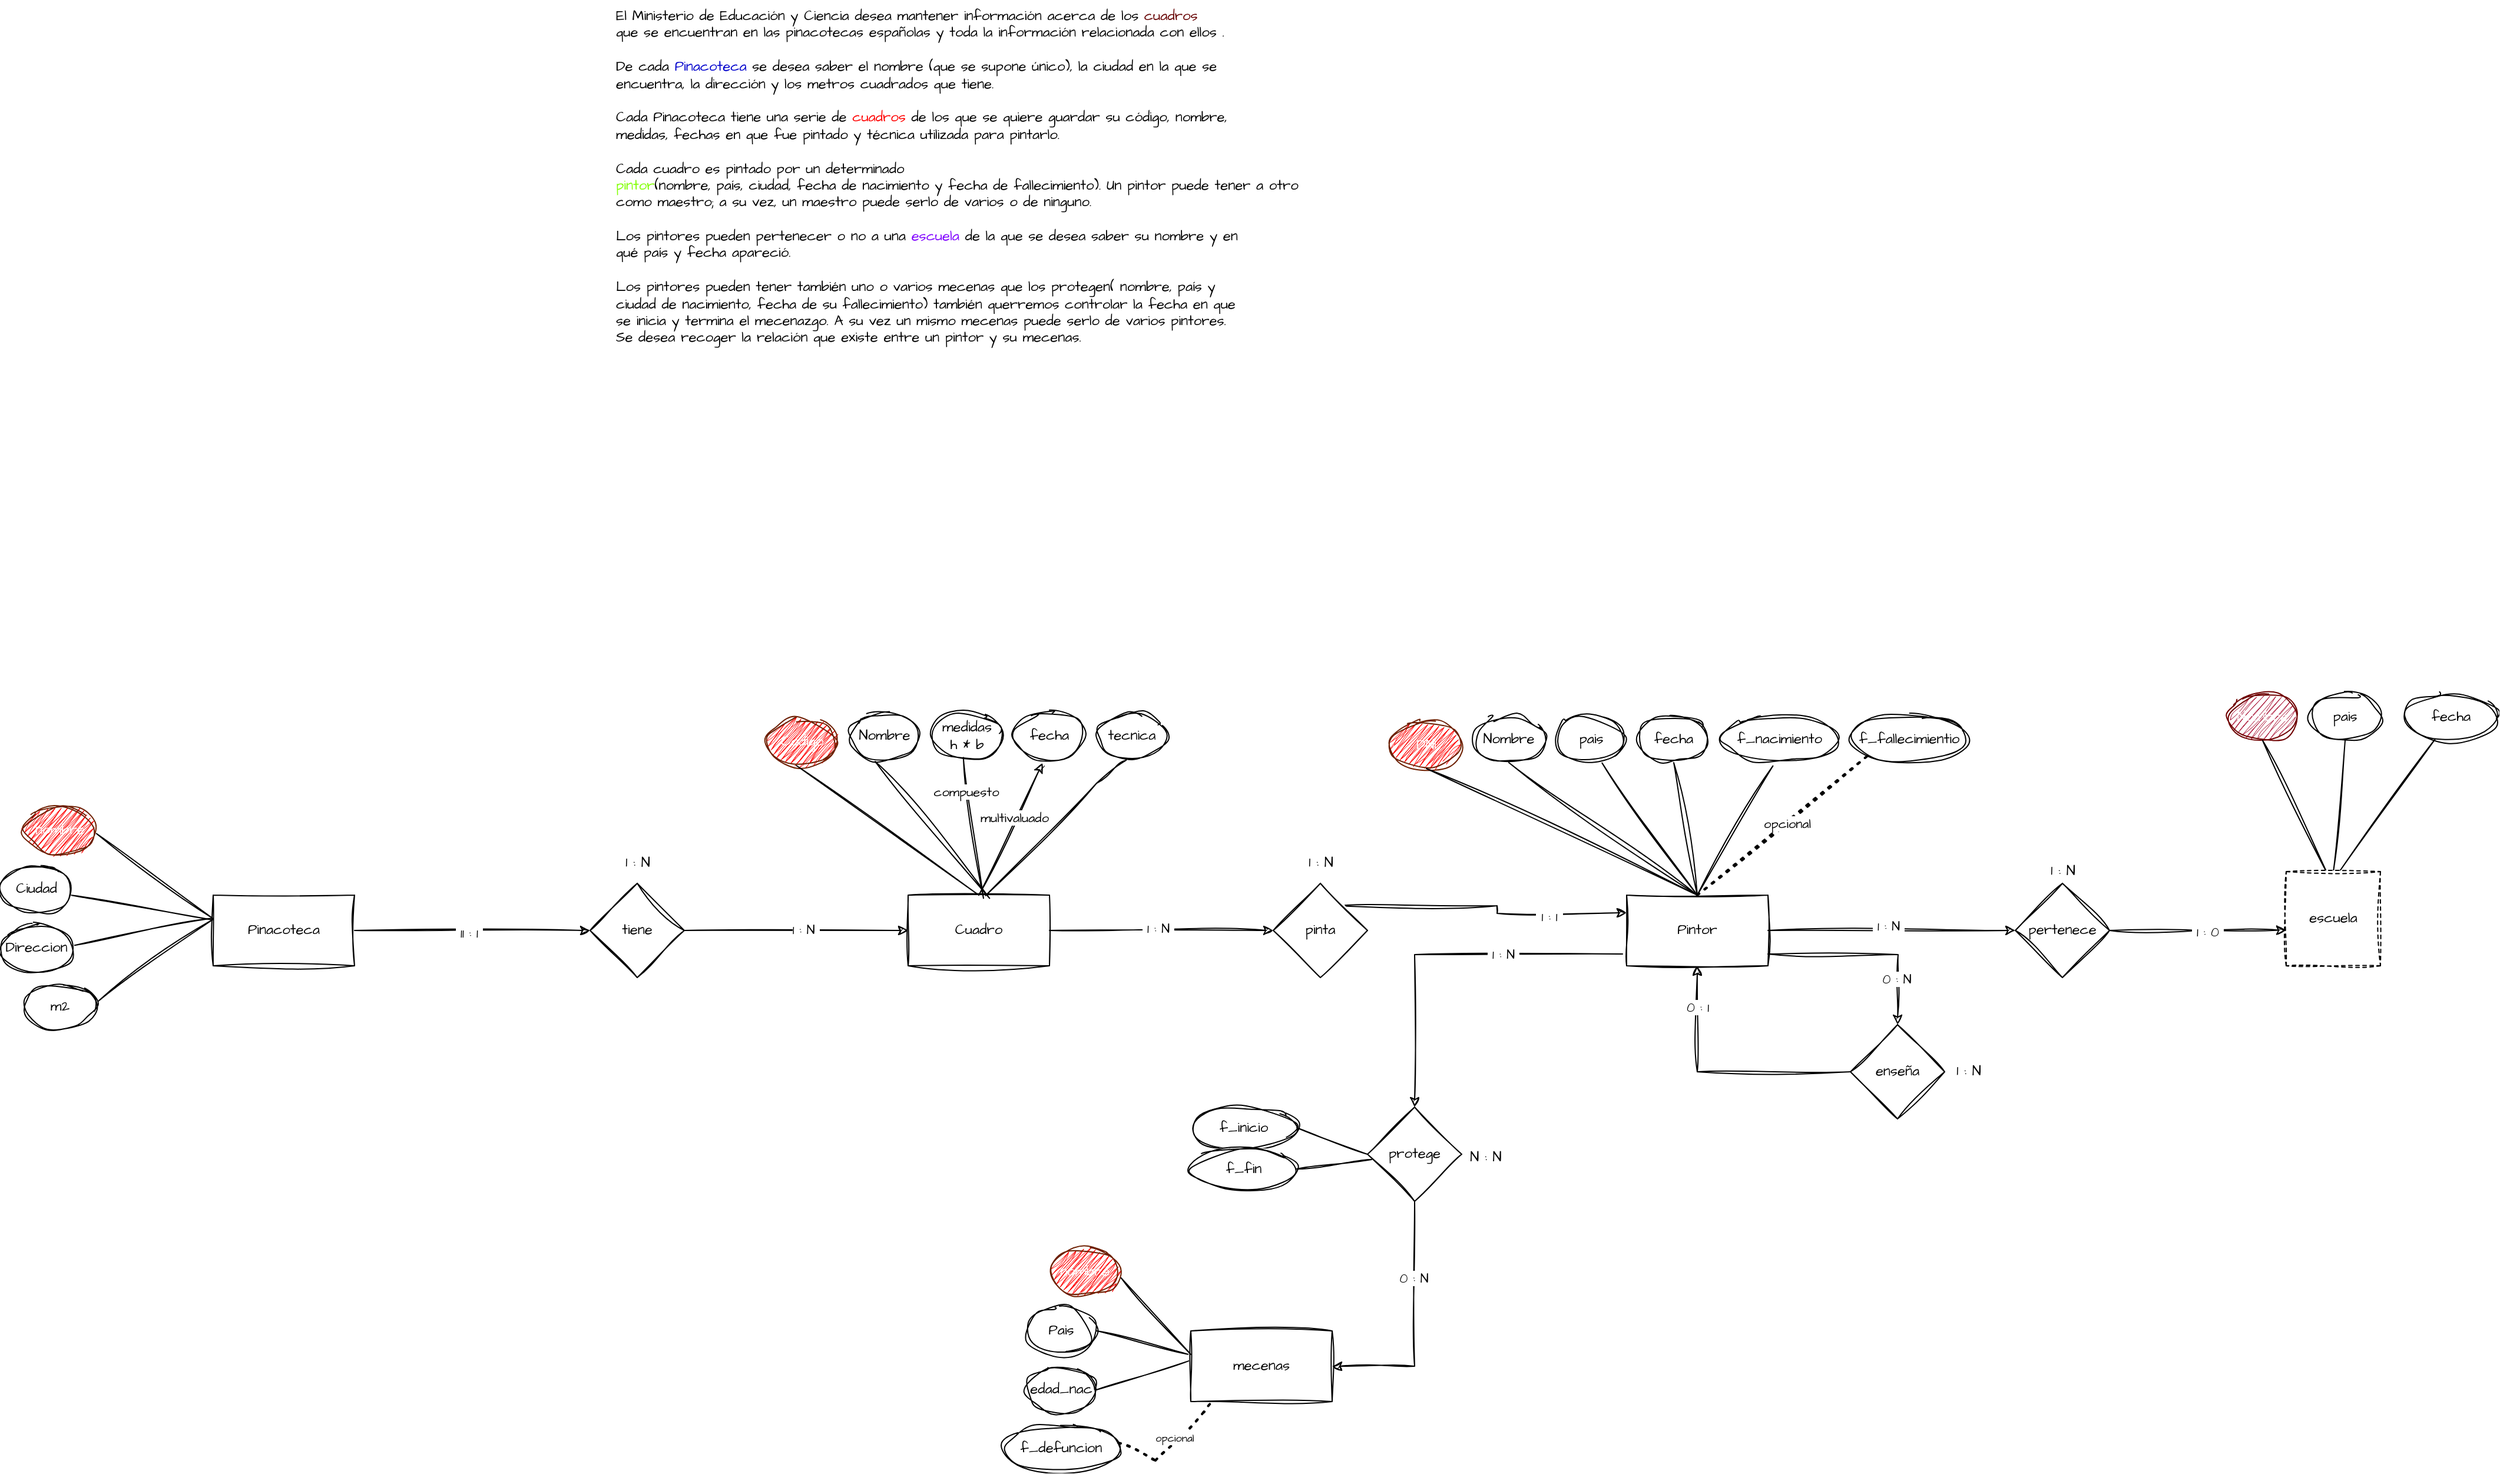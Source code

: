 <mxfile version="28.1.2">
  <diagram name="Página-1" id="x1Cqhqtca8mA-7-1qcMO">
    <mxGraphModel dx="2301" dy="1521" grid="1" gridSize="10" guides="1" tooltips="1" connect="1" arrows="1" fold="1" page="0" pageScale="1" pageWidth="827" pageHeight="1169" math="0" shadow="0">
      <root>
        <mxCell id="0" />
        <mxCell id="1" parent="0" />
        <mxCell id="S4E9Fpp4D-xkpYuxk1sN-21" value="" style="edgeStyle=orthogonalEdgeStyle;rounded=0;sketch=1;hachureGap=4;jiggle=2;curveFitting=1;orthogonalLoop=1;jettySize=auto;html=1;fontFamily=Architects Daughter;fontSource=https%3A%2F%2Ffonts.googleapis.com%2Fcss%3Ffamily%3DArchitects%2BDaughter;" parent="1" source="wq0pJxAJRS6-PqvAkX3g-1" target="S4E9Fpp4D-xkpYuxk1sN-20" edge="1">
          <mxGeometry relative="1" as="geometry" />
        </mxCell>
        <mxCell id="S4E9Fpp4D-xkpYuxk1sN-42" value="&amp;nbsp;11 : 1&amp;nbsp;" style="edgeLabel;html=1;align=center;verticalAlign=middle;resizable=0;points=[];sketch=1;hachureGap=4;jiggle=2;curveFitting=1;fontFamily=Architects Daughter;fontSource=https%3A%2F%2Ffonts.googleapis.com%2Fcss%3Ffamily%3DArchitects%2BDaughter;" parent="S4E9Fpp4D-xkpYuxk1sN-21" vertex="1" connectable="0">
          <mxGeometry x="-0.035" y="-2" relative="1" as="geometry">
            <mxPoint as="offset" />
          </mxGeometry>
        </mxCell>
        <mxCell id="wq0pJxAJRS6-PqvAkX3g-1" value="Pinacoteca" style="rounded=0;whiteSpace=wrap;html=1;sketch=1;hachureGap=4;jiggle=2;curveFitting=1;fontFamily=Architects Daughter;fontSource=https%3A%2F%2Ffonts.googleapis.com%2Fcss%3Ffamily%3DArchitects%2BDaughter;" parent="1" vertex="1">
          <mxGeometry y="400" width="120" height="60" as="geometry" />
        </mxCell>
        <mxCell id="wq0pJxAJRS6-PqvAkX3g-2" value="El Ministerio de Educación y Ciencia desea mantener información acerca de los &lt;font style=&quot;color: rgb(102, 0, 0);&quot;&gt;cuadros&lt;/font&gt;&lt;div&gt;&lt;font style=&quot;color: rgb(102, 0, 0);&quot;&gt;&lt;/font&gt;que se encuentran en las pinacotecas españolas y toda la información relacionada con ellos .&lt;/div&gt;&lt;div&gt;&lt;br&gt;De cada &lt;font style=&quot;color: rgb(0, 0, 204);&quot;&gt;Pinacoteca &lt;/font&gt;se desea saber el nombre (que se supone único), la ciudad en la que se&lt;br&gt;encuentra, la dirección y los metros cuadrados que tiene.&lt;br&gt;&lt;br&gt;&lt;/div&gt;&lt;div&gt;Cada Pinacoteca tiene una serie de &lt;font style=&quot;color: rgb(255, 0, 0);&quot;&gt;cuadros &lt;/font&gt;de los que se quiere guardar su código, nombre,&lt;br&gt;medidas, fechas en que fue pintado y técnica utilizada para pintarlo.&lt;/div&gt;&lt;div&gt;&lt;br&gt;Cada cuadro es pintado por un determinado&amp;nbsp;&lt;/div&gt;&lt;div&gt;&lt;font style=&quot;color: rgb(128, 255, 0);&quot;&gt;pintor&lt;/font&gt;(nombre, país, ciudad, fecha de nacimiento y fecha de fallecimiento). Un pintor puede tener a otro&amp;nbsp;&lt;/div&gt;&lt;div&gt;como maestro; a su vez, un maestro puede serlo de varios o de ninguno.&lt;/div&gt;&lt;div&gt;&lt;br&gt;Los pintores pueden pertenecer o no a una &lt;font style=&quot;color: rgb(127, 0, 255);&quot;&gt;escuela &lt;/font&gt;de la que se desea saber su nombre y en&lt;br&gt;qué país y fecha apareció.&lt;/div&gt;&lt;div&gt;&lt;br&gt;Los pintores pueden tener también uno o varios mecenas que los protegen( nombre, país y&lt;br&gt;ciudad de nacimiento, fecha de su fallecimiento) también querremos controlar la fecha en que&lt;br&gt;se inicia y termina el mecenazgo. A su vez un mismo mecenas puede serlo de varios pintores.&lt;br&gt;Se desea recoger la relación que existe entre un pintor y su mecenas.&lt;/div&gt;" style="text;whiteSpace=wrap;html=1;fontFamily=Architects Daughter;fontSource=https%3A%2F%2Ffonts.googleapis.com%2Fcss%3Ffamily%3DArchitects%2BDaughter;" parent="1" vertex="1">
          <mxGeometry x="340" y="-360" width="600" height="250" as="geometry" />
        </mxCell>
        <mxCell id="wq0pJxAJRS6-PqvAkX3g-4" value="nombre" style="ellipse;whiteSpace=wrap;html=1;sketch=1;hachureGap=4;jiggle=2;curveFitting=1;fontFamily=Architects Daughter;fontSource=https%3A%2F%2Ffonts.googleapis.com%2Fcss%3Ffamily%3DArchitects%2BDaughter;fillColor=#FF0000;fontColor=#ffffff;strokeColor=#6D1F00;fillStyle=zigzag;" parent="1" vertex="1">
          <mxGeometry x="-160" y="325" width="60" height="40" as="geometry" />
        </mxCell>
        <mxCell id="wq0pJxAJRS6-PqvAkX3g-5" value="" style="endArrow=none;html=1;rounded=0;sketch=1;hachureGap=4;jiggle=2;curveFitting=1;fontFamily=Architects Daughter;fontSource=https%3A%2F%2Ffonts.googleapis.com%2Fcss%3Ffamily%3DArchitects%2BDaughter;exitX=1.015;exitY=0.569;exitDx=0;exitDy=0;exitPerimeter=0;entryX=0;entryY=0.333;entryDx=0;entryDy=0;entryPerimeter=0;" parent="1" source="wq0pJxAJRS6-PqvAkX3g-4" target="wq0pJxAJRS6-PqvAkX3g-1" edge="1">
          <mxGeometry width="50" height="50" relative="1" as="geometry">
            <mxPoint x="-40" y="380" as="sourcePoint" />
            <mxPoint x="10" y="330" as="targetPoint" />
          </mxGeometry>
        </mxCell>
        <mxCell id="wq0pJxAJRS6-PqvAkX3g-6" value="Ciudad" style="ellipse;whiteSpace=wrap;html=1;sketch=1;hachureGap=4;jiggle=2;curveFitting=1;fontFamily=Architects Daughter;fontSource=https%3A%2F%2Ffonts.googleapis.com%2Fcss%3Ffamily%3DArchitects%2BDaughter;" parent="1" vertex="1">
          <mxGeometry x="-180" y="375" width="60" height="40" as="geometry" />
        </mxCell>
        <mxCell id="wq0pJxAJRS6-PqvAkX3g-7" value="" style="endArrow=none;html=1;rounded=0;sketch=1;hachureGap=4;jiggle=2;curveFitting=1;fontFamily=Architects Daughter;fontSource=https%3A%2F%2Ffonts.googleapis.com%2Fcss%3Ffamily%3DArchitects%2BDaughter;exitX=0.995;exitY=0.628;exitDx=0;exitDy=0;exitPerimeter=0;entryX=-0.005;entryY=0.35;entryDx=0;entryDy=0;entryPerimeter=0;" parent="1" source="wq0pJxAJRS6-PqvAkX3g-6" target="wq0pJxAJRS6-PqvAkX3g-1" edge="1">
          <mxGeometry width="50" height="50" relative="1" as="geometry">
            <mxPoint x="-50" y="410" as="sourcePoint" />
            <mxPoint x="10" y="390" as="targetPoint" />
          </mxGeometry>
        </mxCell>
        <mxCell id="wq0pJxAJRS6-PqvAkX3g-8" value="Direccion" style="ellipse;whiteSpace=wrap;html=1;sketch=1;hachureGap=4;jiggle=2;curveFitting=1;fontFamily=Architects Daughter;fontSource=https%3A%2F%2Ffonts.googleapis.com%2Fcss%3Ffamily%3DArchitects%2BDaughter;" parent="1" vertex="1">
          <mxGeometry x="-180" y="425" width="60" height="40" as="geometry" />
        </mxCell>
        <mxCell id="wq0pJxAJRS6-PqvAkX3g-9" value="" style="endArrow=none;html=1;rounded=0;sketch=1;hachureGap=4;jiggle=2;curveFitting=1;fontFamily=Architects Daughter;fontSource=https%3A%2F%2Ffonts.googleapis.com%2Fcss%3Ffamily%3DArchitects%2BDaughter;exitX=1.04;exitY=0.44;exitDx=0;exitDy=0;exitPerimeter=0;entryX=-0.007;entryY=0.327;entryDx=0;entryDy=0;entryPerimeter=0;" parent="1" source="wq0pJxAJRS6-PqvAkX3g-8" target="wq0pJxAJRS6-PqvAkX3g-1" edge="1">
          <mxGeometry width="50" height="50" relative="1" as="geometry">
            <mxPoint x="-60" y="454" as="sourcePoint" />
            <mxPoint x="29" y="430" as="targetPoint" />
          </mxGeometry>
        </mxCell>
        <mxCell id="wq0pJxAJRS6-PqvAkX3g-10" value="m2" style="ellipse;whiteSpace=wrap;html=1;sketch=1;hachureGap=4;jiggle=2;curveFitting=1;fontFamily=Architects Daughter;fontSource=https%3A%2F%2Ffonts.googleapis.com%2Fcss%3Ffamily%3DArchitects%2BDaughter;" parent="1" vertex="1">
          <mxGeometry x="-160" y="475" width="60" height="40" as="geometry" />
        </mxCell>
        <mxCell id="wq0pJxAJRS6-PqvAkX3g-11" value="" style="endArrow=none;html=1;rounded=0;sketch=1;hachureGap=4;jiggle=2;curveFitting=1;fontFamily=Architects Daughter;fontSource=https%3A%2F%2Ffonts.googleapis.com%2Fcss%3Ffamily%3DArchitects%2BDaughter;exitX=1.039;exitY=0.377;exitDx=0;exitDy=0;exitPerimeter=0;entryX=-0.004;entryY=0.347;entryDx=0;entryDy=0;entryPerimeter=0;" parent="1" source="wq0pJxAJRS6-PqvAkX3g-10" target="wq0pJxAJRS6-PqvAkX3g-1" edge="1">
          <mxGeometry width="50" height="50" relative="1" as="geometry">
            <mxPoint x="-40" y="528" as="sourcePoint" />
            <mxPoint x="37" y="460" as="targetPoint" />
          </mxGeometry>
        </mxCell>
        <mxCell id="S4E9Fpp4D-xkpYuxk1sN-24" value="" style="edgeStyle=orthogonalEdgeStyle;rounded=0;sketch=1;hachureGap=4;jiggle=2;curveFitting=1;orthogonalLoop=1;jettySize=auto;html=1;fontFamily=Architects Daughter;fontSource=https%3A%2F%2Ffonts.googleapis.com%2Fcss%3Ffamily%3DArchitects%2BDaughter;" parent="1" source="wq0pJxAJRS6-PqvAkX3g-12" target="S4E9Fpp4D-xkpYuxk1sN-23" edge="1">
          <mxGeometry relative="1" as="geometry" />
        </mxCell>
        <mxCell id="S4E9Fpp4D-xkpYuxk1sN-44" value="&amp;nbsp;1 : N&amp;nbsp;" style="edgeLabel;html=1;align=center;verticalAlign=middle;resizable=0;points=[];sketch=1;hachureGap=4;jiggle=2;curveFitting=1;fontFamily=Architects Daughter;fontSource=https%3A%2F%2Ffonts.googleapis.com%2Fcss%3Ffamily%3DArchitects%2BDaughter;" parent="S4E9Fpp4D-xkpYuxk1sN-24" vertex="1" connectable="0">
          <mxGeometry x="-0.032" y="2" relative="1" as="geometry">
            <mxPoint as="offset" />
          </mxGeometry>
        </mxCell>
        <mxCell id="wq0pJxAJRS6-PqvAkX3g-12" value="Cuadro" style="rounded=0;whiteSpace=wrap;html=1;sketch=1;hachureGap=4;jiggle=2;curveFitting=1;fontFamily=Architects Daughter;fontSource=https%3A%2F%2Ffonts.googleapis.com%2Fcss%3Ffamily%3DArchitects%2BDaughter;gradientColor=none;shadow=0;glass=0;" parent="1" vertex="1">
          <mxGeometry x="590" y="400" width="120" height="60" as="geometry" />
        </mxCell>
        <mxCell id="wq0pJxAJRS6-PqvAkX3g-13" value="Codigo" style="ellipse;whiteSpace=wrap;html=1;sketch=1;hachureGap=4;jiggle=2;curveFitting=1;fontFamily=Architects Daughter;fontSource=https%3A%2F%2Ffonts.googleapis.com%2Fcss%3Ffamily%3DArchitects%2BDaughter;fillColor=#FF0000;fontColor=#ffffff;strokeColor=#6D1F00;fillStyle=zigzag;" parent="1" vertex="1">
          <mxGeometry x="470" y="250" width="60" height="40" as="geometry" />
        </mxCell>
        <mxCell id="wq0pJxAJRS6-PqvAkX3g-14" value="" style="endArrow=none;html=1;rounded=0;sketch=1;hachureGap=4;jiggle=2;curveFitting=1;fontFamily=Architects Daughter;fontSource=https%3A%2F%2Ffonts.googleapis.com%2Fcss%3Ffamily%3DArchitects%2BDaughter;exitX=0.419;exitY=1;exitDx=0;exitDy=0;exitPerimeter=0;entryX=0.5;entryY=0;entryDx=0;entryDy=0;" parent="1" source="wq0pJxAJRS6-PqvAkX3g-13" target="wq0pJxAJRS6-PqvAkX3g-12" edge="1">
          <mxGeometry width="50" height="50" relative="1" as="geometry">
            <mxPoint x="630" y="356.5" as="sourcePoint" />
            <mxPoint x="709" y="413.5" as="targetPoint" />
          </mxGeometry>
        </mxCell>
        <mxCell id="wq0pJxAJRS6-PqvAkX3g-15" value="Nombre" style="ellipse;whiteSpace=wrap;html=1;sketch=1;hachureGap=4;jiggle=2;curveFitting=1;fontFamily=Architects Daughter;fontSource=https%3A%2F%2Ffonts.googleapis.com%2Fcss%3Ffamily%3DArchitects%2BDaughter;" parent="1" vertex="1">
          <mxGeometry x="540" y="245" width="60" height="40" as="geometry" />
        </mxCell>
        <mxCell id="wq0pJxAJRS6-PqvAkX3g-16" value="" style="endArrow=none;html=1;rounded=0;sketch=1;hachureGap=4;jiggle=2;curveFitting=1;fontFamily=Architects Daughter;fontSource=https%3A%2F%2Ffonts.googleapis.com%2Fcss%3Ffamily%3DArchitects%2BDaughter;exitX=0.367;exitY=1.039;exitDx=0;exitDy=0;exitPerimeter=0;entryX=0.576;entryY=0.045;entryDx=0;entryDy=0;entryPerimeter=0;" parent="1" source="wq0pJxAJRS6-PqvAkX3g-15" target="wq0pJxAJRS6-PqvAkX3g-12" edge="1">
          <mxGeometry width="50" height="50" relative="1" as="geometry">
            <mxPoint x="818" y="455" as="sourcePoint" />
            <mxPoint x="760" y="543" as="targetPoint" />
          </mxGeometry>
        </mxCell>
        <mxCell id="wq0pJxAJRS6-PqvAkX3g-17" value="medidas&lt;div&gt;h * b&lt;/div&gt;" style="ellipse;whiteSpace=wrap;html=1;sketch=1;hachureGap=4;jiggle=2;curveFitting=1;fontFamily=Architects Daughter;fontSource=https%3A%2F%2Ffonts.googleapis.com%2Fcss%3Ffamily%3DArchitects%2BDaughter;" parent="1" vertex="1">
          <mxGeometry x="610" y="245" width="60" height="40" as="geometry" />
        </mxCell>
        <mxCell id="wq0pJxAJRS6-PqvAkX3g-18" value="" style="endArrow=none;html=1;rounded=0;sketch=1;hachureGap=4;jiggle=2;curveFitting=1;fontFamily=Architects Daughter;fontSource=https%3A%2F%2Ffonts.googleapis.com%2Fcss%3Ffamily%3DArchitects%2BDaughter;exitX=0.448;exitY=0.954;exitDx=0;exitDy=0;exitPerimeter=0;entryX=0.533;entryY=0.045;entryDx=0;entryDy=0;entryPerimeter=0;" parent="1" source="wq0pJxAJRS6-PqvAkX3g-17" target="wq0pJxAJRS6-PqvAkX3g-12" edge="1">
          <mxGeometry width="50" height="50" relative="1" as="geometry">
            <mxPoint x="839" y="495" as="sourcePoint" />
            <mxPoint x="760" y="530" as="targetPoint" />
          </mxGeometry>
        </mxCell>
        <mxCell id="S4E9Fpp4D-xkpYuxk1sN-3" value="compuesto" style="edgeLabel;html=1;align=center;verticalAlign=middle;resizable=0;points=[];sketch=1;hachureGap=4;jiggle=2;curveFitting=1;fontFamily=Architects Daughter;fontSource=https%3A%2F%2Ffonts.googleapis.com%2Fcss%3Ffamily%3DArchitects%2BDaughter;" parent="wq0pJxAJRS6-PqvAkX3g-18" vertex="1" connectable="0">
          <mxGeometry x="-0.527" y="-2" relative="1" as="geometry">
            <mxPoint as="offset" />
          </mxGeometry>
        </mxCell>
        <mxCell id="wq0pJxAJRS6-PqvAkX3g-19" value="fecha" style="ellipse;whiteSpace=wrap;html=1;sketch=1;hachureGap=4;jiggle=2;curveFitting=1;fontFamily=Architects Daughter;fontSource=https%3A%2F%2Ffonts.googleapis.com%2Fcss%3Ffamily%3DArchitects%2BDaughter;" parent="1" vertex="1">
          <mxGeometry x="680" y="245" width="60" height="40" as="geometry" />
        </mxCell>
        <mxCell id="wq0pJxAJRS6-PqvAkX3g-21" value="tecnica" style="ellipse;whiteSpace=wrap;html=1;sketch=1;hachureGap=4;jiggle=2;curveFitting=1;fontFamily=Architects Daughter;fontSource=https%3A%2F%2Ffonts.googleapis.com%2Fcss%3Ffamily%3DArchitects%2BDaughter;" parent="1" vertex="1">
          <mxGeometry x="750" y="245" width="60" height="40" as="geometry" />
        </mxCell>
        <mxCell id="wq0pJxAJRS6-PqvAkX3g-22" value="" style="endArrow=none;html=1;rounded=0;sketch=1;hachureGap=4;jiggle=2;curveFitting=1;fontFamily=Architects Daughter;fontSource=https%3A%2F%2Ffonts.googleapis.com%2Fcss%3Ffamily%3DArchitects%2BDaughter;exitX=0.419;exitY=1.011;exitDx=0;exitDy=0;entryX=0.548;entryY=0.007;entryDx=0;entryDy=0;entryPerimeter=0;exitPerimeter=0;" parent="1" source="wq0pJxAJRS6-PqvAkX3g-21" target="wq0pJxAJRS6-PqvAkX3g-12" edge="1">
          <mxGeometry width="50" height="50" relative="1" as="geometry">
            <mxPoint x="847" y="510" as="sourcePoint" />
            <mxPoint x="760" y="495" as="targetPoint" />
            <Array as="points">
              <mxPoint x="750" y="305" />
            </Array>
          </mxGeometry>
        </mxCell>
        <mxCell id="S4E9Fpp4D-xkpYuxk1sN-28" value="" style="edgeStyle=orthogonalEdgeStyle;rounded=0;sketch=1;hachureGap=4;jiggle=2;curveFitting=1;orthogonalLoop=1;jettySize=auto;html=1;fontFamily=Architects Daughter;fontSource=https%3A%2F%2Ffonts.googleapis.com%2Fcss%3Ffamily%3DArchitects%2BDaughter;" parent="1" edge="1">
          <mxGeometry relative="1" as="geometry">
            <mxPoint x="1320" y="450" as="sourcePoint" />
            <mxPoint x="1430" y="510" as="targetPoint" />
          </mxGeometry>
        </mxCell>
        <mxCell id="S4E9Fpp4D-xkpYuxk1sN-48" value="0 : N" style="edgeLabel;html=1;align=center;verticalAlign=middle;resizable=0;points=[];sketch=1;hachureGap=4;jiggle=2;curveFitting=1;fontFamily=Architects Daughter;fontSource=https%3A%2F%2Ffonts.googleapis.com%2Fcss%3Ffamily%3DArchitects%2BDaughter;" parent="S4E9Fpp4D-xkpYuxk1sN-28" vertex="1" connectable="0">
          <mxGeometry x="0.54" y="-2" relative="1" as="geometry">
            <mxPoint as="offset" />
          </mxGeometry>
        </mxCell>
        <mxCell id="S4E9Fpp4D-xkpYuxk1sN-33" value="" style="edgeStyle=orthogonalEdgeStyle;rounded=0;sketch=1;hachureGap=4;jiggle=2;curveFitting=1;orthogonalLoop=1;jettySize=auto;html=1;fontFamily=Architects Daughter;fontSource=https%3A%2F%2Ffonts.googleapis.com%2Fcss%3Ffamily%3DArchitects%2BDaughter;" parent="1" source="wq0pJxAJRS6-PqvAkX3g-24" target="S4E9Fpp4D-xkpYuxk1sN-32" edge="1">
          <mxGeometry relative="1" as="geometry" />
        </mxCell>
        <mxCell id="S4E9Fpp4D-xkpYuxk1sN-51" value="&amp;nbsp;1 : N&amp;nbsp;" style="edgeLabel;html=1;align=center;verticalAlign=middle;resizable=0;points=[];sketch=1;hachureGap=4;jiggle=2;curveFitting=1;fontFamily=Architects Daughter;fontSource=https%3A%2F%2Ffonts.googleapis.com%2Fcss%3Ffamily%3DArchitects%2BDaughter;" parent="S4E9Fpp4D-xkpYuxk1sN-33" vertex="1" connectable="0">
          <mxGeometry x="-0.03" y="4" relative="1" as="geometry">
            <mxPoint as="offset" />
          </mxGeometry>
        </mxCell>
        <mxCell id="S4E9Fpp4D-xkpYuxk1sN-36" style="edgeStyle=orthogonalEdgeStyle;rounded=0;sketch=1;hachureGap=4;jiggle=2;curveFitting=1;orthogonalLoop=1;jettySize=auto;html=1;fontFamily=Architects Daughter;fontSource=https%3A%2F%2Ffonts.googleapis.com%2Fcss%3Ffamily%3DArchitects%2BDaughter;entryX=0.5;entryY=0;entryDx=0;entryDy=0;" parent="1" target="S4E9Fpp4D-xkpYuxk1sN-37" edge="1">
          <mxGeometry relative="1" as="geometry">
            <mxPoint x="1020" y="620" as="targetPoint" />
            <mxPoint x="1200" y="450" as="sourcePoint" />
          </mxGeometry>
        </mxCell>
        <mxCell id="S4E9Fpp4D-xkpYuxk1sN-54" value="&amp;nbsp;1 : N&amp;nbsp;" style="edgeLabel;html=1;align=center;verticalAlign=middle;resizable=0;points=[];sketch=1;hachureGap=4;jiggle=2;curveFitting=1;fontFamily=Architects Daughter;fontSource=https%3A%2F%2Ffonts.googleapis.com%2Fcss%3Ffamily%3DArchitects%2BDaughter;" parent="S4E9Fpp4D-xkpYuxk1sN-36" vertex="1" connectable="0">
          <mxGeometry x="-0.318" y="-1" relative="1" as="geometry">
            <mxPoint as="offset" />
          </mxGeometry>
        </mxCell>
        <mxCell id="wq0pJxAJRS6-PqvAkX3g-24" value="Pintor" style="rounded=0;whiteSpace=wrap;html=1;sketch=1;hachureGap=4;jiggle=2;curveFitting=1;fontFamily=Architects Daughter;fontSource=https%3A%2F%2Ffonts.googleapis.com%2Fcss%3Ffamily%3DArchitects%2BDaughter;" parent="1" vertex="1">
          <mxGeometry x="1200" y="400" width="120" height="60" as="geometry" />
        </mxCell>
        <mxCell id="wq0pJxAJRS6-PqvAkX3g-25" value="DNI" style="ellipse;whiteSpace=wrap;html=1;sketch=1;hachureGap=4;jiggle=2;curveFitting=1;fontFamily=Architects Daughter;fontSource=https%3A%2F%2Ffonts.googleapis.com%2Fcss%3Ffamily%3DArchitects%2BDaughter;fillColor=#FF0000;fontColor=#ffffff;strokeColor=#6D1F00;fillStyle=zigzag;" parent="1" vertex="1">
          <mxGeometry x="1000" y="252.5" width="60" height="40" as="geometry" />
        </mxCell>
        <mxCell id="wq0pJxAJRS6-PqvAkX3g-26" value="Nombre" style="ellipse;whiteSpace=wrap;html=1;sketch=1;hachureGap=4;jiggle=2;curveFitting=1;fontFamily=Architects Daughter;fontSource=https%3A%2F%2Ffonts.googleapis.com%2Fcss%3Ffamily%3DArchitects%2BDaughter;" parent="1" vertex="1">
          <mxGeometry x="1070" y="247.5" width="60" height="40" as="geometry" />
        </mxCell>
        <mxCell id="wq0pJxAJRS6-PqvAkX3g-27" value="pais" style="ellipse;whiteSpace=wrap;html=1;sketch=1;hachureGap=4;jiggle=2;curveFitting=1;fontFamily=Architects Daughter;fontSource=https%3A%2F%2Ffonts.googleapis.com%2Fcss%3Ffamily%3DArchitects%2BDaughter;" parent="1" vertex="1">
          <mxGeometry x="1140" y="247.5" width="60" height="40" as="geometry" />
        </mxCell>
        <mxCell id="wq0pJxAJRS6-PqvAkX3g-28" value="fecha" style="ellipse;whiteSpace=wrap;html=1;sketch=1;hachureGap=4;jiggle=2;curveFitting=1;fontFamily=Architects Daughter;fontSource=https%3A%2F%2Ffonts.googleapis.com%2Fcss%3Ffamily%3DArchitects%2BDaughter;" parent="1" vertex="1">
          <mxGeometry x="1210" y="247.5" width="60" height="40" as="geometry" />
        </mxCell>
        <mxCell id="wq0pJxAJRS6-PqvAkX3g-29" value="f_nacimiento" style="ellipse;whiteSpace=wrap;html=1;sketch=1;hachureGap=4;jiggle=2;curveFitting=1;fontFamily=Architects Daughter;fontSource=https%3A%2F%2Ffonts.googleapis.com%2Fcss%3Ffamily%3DArchitects%2BDaughter;" parent="1" vertex="1">
          <mxGeometry x="1280" y="247.5" width="100" height="40" as="geometry" />
        </mxCell>
        <mxCell id="wq0pJxAJRS6-PqvAkX3g-30" value="f_fallecimientio" style="ellipse;whiteSpace=wrap;html=1;sketch=1;hachureGap=4;jiggle=2;curveFitting=1;fontFamily=Architects Daughter;fontSource=https%3A%2F%2Ffonts.googleapis.com%2Fcss%3Ffamily%3DArchitects%2BDaughter;" parent="1" vertex="1">
          <mxGeometry x="1390" y="247.5" width="100" height="40" as="geometry" />
        </mxCell>
        <mxCell id="wq0pJxAJRS6-PqvAkX3g-31" value="" style="endArrow=none;html=1;rounded=0;sketch=1;hachureGap=4;jiggle=2;curveFitting=1;fontFamily=Architects Daughter;fontSource=https%3A%2F%2Ffonts.googleapis.com%2Fcss%3Ffamily%3DArchitects%2BDaughter;exitX=0.5;exitY=1;exitDx=0;exitDy=0;entryX=0.5;entryY=0;entryDx=0;entryDy=0;" parent="1" source="wq0pJxAJRS6-PqvAkX3g-25" target="wq0pJxAJRS6-PqvAkX3g-24" edge="1">
          <mxGeometry width="50" height="50" relative="1" as="geometry">
            <mxPoint x="1039" y="292.5" as="sourcePoint" />
            <mxPoint x="1000" y="407.5" as="targetPoint" />
          </mxGeometry>
        </mxCell>
        <mxCell id="wq0pJxAJRS6-PqvAkX3g-32" value="" style="endArrow=none;html=1;rounded=0;sketch=1;hachureGap=4;jiggle=2;curveFitting=1;fontFamily=Architects Daughter;fontSource=https%3A%2F%2Ffonts.googleapis.com%2Fcss%3Ffamily%3DArchitects%2BDaughter;exitX=0.5;exitY=1;exitDx=0;exitDy=0;entryX=0.5;entryY=0;entryDx=0;entryDy=0;" parent="1" source="wq0pJxAJRS6-PqvAkX3g-26" target="wq0pJxAJRS6-PqvAkX3g-24" edge="1">
          <mxGeometry width="50" height="50" relative="1" as="geometry">
            <mxPoint x="1230" y="345" as="sourcePoint" />
            <mxPoint x="1460" y="442" as="targetPoint" />
          </mxGeometry>
        </mxCell>
        <mxCell id="wq0pJxAJRS6-PqvAkX3g-33" value="" style="endArrow=none;html=1;rounded=0;sketch=1;hachureGap=4;jiggle=2;curveFitting=1;fontFamily=Architects Daughter;fontSource=https%3A%2F%2Ffonts.googleapis.com%2Fcss%3Ffamily%3DArchitects%2BDaughter;exitX=0.653;exitY=1.008;exitDx=0;exitDy=0;entryX=0.5;entryY=0;entryDx=0;entryDy=0;exitPerimeter=0;" parent="1" source="wq0pJxAJRS6-PqvAkX3g-27" target="wq0pJxAJRS6-PqvAkX3g-24" edge="1">
          <mxGeometry width="50" height="50" relative="1" as="geometry">
            <mxPoint x="1230" y="315" as="sourcePoint" />
            <mxPoint x="1390" y="417" as="targetPoint" />
          </mxGeometry>
        </mxCell>
        <mxCell id="wq0pJxAJRS6-PqvAkX3g-34" value="" style="endArrow=none;html=1;rounded=0;sketch=1;hachureGap=4;jiggle=2;curveFitting=1;fontFamily=Architects Daughter;fontSource=https%3A%2F%2Ffonts.googleapis.com%2Fcss%3Ffamily%3DArchitects%2BDaughter;exitX=0.5;exitY=1;exitDx=0;exitDy=0;entryX=0.5;entryY=0;entryDx=0;entryDy=0;" parent="1" source="wq0pJxAJRS6-PqvAkX3g-28" target="wq0pJxAJRS6-PqvAkX3g-24" edge="1">
          <mxGeometry width="50" height="50" relative="1" as="geometry">
            <mxPoint x="1260" y="315" as="sourcePoint" />
            <mxPoint x="1341" y="417" as="targetPoint" />
          </mxGeometry>
        </mxCell>
        <mxCell id="wq0pJxAJRS6-PqvAkX3g-35" value="" style="endArrow=none;html=1;rounded=0;sketch=1;hachureGap=4;jiggle=2;curveFitting=1;fontFamily=Architects Daughter;fontSource=https%3A%2F%2Ffonts.googleapis.com%2Fcss%3Ffamily%3DArchitects%2BDaughter;exitX=0.442;exitY=1.071;exitDx=0;exitDy=0;entryX=0.5;entryY=0;entryDx=0;entryDy=0;exitPerimeter=0;" parent="1" source="wq0pJxAJRS6-PqvAkX3g-29" target="wq0pJxAJRS6-PqvAkX3g-24" edge="1">
          <mxGeometry width="50" height="50" relative="1" as="geometry">
            <mxPoint x="1300" y="335" as="sourcePoint" />
            <mxPoint x="1330" y="441" as="targetPoint" />
          </mxGeometry>
        </mxCell>
        <mxCell id="wq0pJxAJRS6-PqvAkX3g-39" value="Nombre" style="ellipse;whiteSpace=wrap;html=1;sketch=1;hachureGap=4;jiggle=2;curveFitting=1;fontFamily=Architects Daughter;fontSource=https%3A%2F%2Ffonts.googleapis.com%2Fcss%3Ffamily%3DArchitects%2BDaughter;fillColor=#a20025;fontColor=#ffffff;strokeColor=#6F0000;" parent="1" vertex="1">
          <mxGeometry x="1710" y="228.75" width="60" height="40" as="geometry" />
        </mxCell>
        <mxCell id="wq0pJxAJRS6-PqvAkX3g-40" value="pais" style="ellipse;whiteSpace=wrap;html=1;sketch=1;hachureGap=4;jiggle=2;curveFitting=1;fontFamily=Architects Daughter;fontSource=https%3A%2F%2Ffonts.googleapis.com%2Fcss%3Ffamily%3DArchitects%2BDaughter;" parent="1" vertex="1">
          <mxGeometry x="1780" y="228.75" width="60" height="40" as="geometry" />
        </mxCell>
        <mxCell id="wq0pJxAJRS6-PqvAkX3g-42" value="fecha" style="ellipse;whiteSpace=wrap;html=1;sketch=1;hachureGap=4;jiggle=2;curveFitting=1;fontFamily=Architects Daughter;fontSource=https%3A%2F%2Ffonts.googleapis.com%2Fcss%3Ffamily%3DArchitects%2BDaughter;" parent="1" vertex="1">
          <mxGeometry x="1860" y="228.75" width="80" height="40" as="geometry" />
        </mxCell>
        <mxCell id="wq0pJxAJRS6-PqvAkX3g-45" value="" style="endArrow=none;html=1;rounded=0;sketch=1;hachureGap=4;jiggle=2;curveFitting=1;fontFamily=Architects Daughter;fontSource=https%3A%2F%2Ffonts.googleapis.com%2Fcss%3Ffamily%3DArchitects%2BDaughter;exitX=0.5;exitY=1;exitDx=0;exitDy=0;entryX=0.444;entryY=0.038;entryDx=0;entryDy=0;entryPerimeter=0;" parent="1" source="wq0pJxAJRS6-PqvAkX3g-39" target="wq0pJxAJRS6-PqvAkX3g-48" edge="1">
          <mxGeometry width="50" height="50" relative="1" as="geometry">
            <mxPoint x="1780" y="316.25" as="sourcePoint" />
            <mxPoint x="1780" y="381.25" as="targetPoint" />
          </mxGeometry>
        </mxCell>
        <mxCell id="wq0pJxAJRS6-PqvAkX3g-46" value="" style="endArrow=none;html=1;rounded=0;sketch=1;hachureGap=4;jiggle=2;curveFitting=1;fontFamily=Architects Daughter;fontSource=https%3A%2F%2Ffonts.googleapis.com%2Fcss%3Ffamily%3DArchitects%2BDaughter;exitX=0.5;exitY=1;exitDx=0;exitDy=0;entryX=0.5;entryY=0;entryDx=0;entryDy=0;" parent="1" source="wq0pJxAJRS6-PqvAkX3g-40" target="wq0pJxAJRS6-PqvAkX3g-48" edge="1">
          <mxGeometry width="50" height="50" relative="1" as="geometry">
            <mxPoint x="1800" y="316.25" as="sourcePoint" />
            <mxPoint x="1780" y="381.25" as="targetPoint" />
          </mxGeometry>
        </mxCell>
        <mxCell id="wq0pJxAJRS6-PqvAkX3g-47" value="" style="endArrow=none;html=1;rounded=0;sketch=1;hachureGap=4;jiggle=2;curveFitting=1;fontFamily=Architects Daughter;fontSource=https%3A%2F%2Ffonts.googleapis.com%2Fcss%3Ffamily%3DArchitects%2BDaughter;entryX=0.569;entryY=-0.006;entryDx=0;entryDy=0;entryPerimeter=0;" parent="1" source="wq0pJxAJRS6-PqvAkX3g-42" target="wq0pJxAJRS6-PqvAkX3g-48" edge="1">
          <mxGeometry width="50" height="50" relative="1" as="geometry">
            <mxPoint x="1890" y="268.75" as="sourcePoint" />
            <mxPoint x="1803.158" y="381.25" as="targetPoint" />
          </mxGeometry>
        </mxCell>
        <mxCell id="wq0pJxAJRS6-PqvAkX3g-48" value="escuela" style="whiteSpace=wrap;html=1;aspect=fixed;sketch=1;hachureGap=4;jiggle=2;curveFitting=1;fontFamily=Architects Daughter;fontSource=https%3A%2F%2Ffonts.googleapis.com%2Fcss%3Ffamily%3DArchitects%2BDaughter;gradientColor=none;dashed=1;" parent="1" vertex="1">
          <mxGeometry x="1760" y="380" width="80" height="80" as="geometry" />
        </mxCell>
        <mxCell id="S4E9Fpp4D-xkpYuxk1sN-1" value="" style="endArrow=classic;html=1;rounded=0;sketch=1;hachureGap=4;jiggle=2;curveFitting=1;fontFamily=Architects Daughter;fontSource=https%3A%2F%2Ffonts.googleapis.com%2Fcss%3Ffamily%3DArchitects%2BDaughter;exitX=0.5;exitY=0;exitDx=0;exitDy=0;entryX=0.403;entryY=1.071;entryDx=0;entryDy=0;entryPerimeter=0;" parent="1" source="wq0pJxAJRS6-PqvAkX3g-12" target="wq0pJxAJRS6-PqvAkX3g-19" edge="1">
          <mxGeometry width="50" height="50" relative="1" as="geometry">
            <mxPoint x="660" y="380" as="sourcePoint" />
            <mxPoint x="710" y="330" as="targetPoint" />
          </mxGeometry>
        </mxCell>
        <mxCell id="S4E9Fpp4D-xkpYuxk1sN-2" value="multivaluado" style="edgeLabel;html=1;align=center;verticalAlign=middle;resizable=0;points=[];sketch=1;hachureGap=4;jiggle=2;curveFitting=1;fontFamily=Architects Daughter;fontSource=https%3A%2F%2Ffonts.googleapis.com%2Fcss%3Ffamily%3DArchitects%2BDaughter;" parent="S4E9Fpp4D-xkpYuxk1sN-1" vertex="1" connectable="0">
          <mxGeometry x="0.202" y="-4" relative="1" as="geometry">
            <mxPoint x="-6" as="offset" />
          </mxGeometry>
        </mxCell>
        <mxCell id="S4E9Fpp4D-xkpYuxk1sN-4" value="" style="endArrow=none;dashed=1;html=1;dashPattern=1 3;strokeWidth=2;rounded=0;sketch=1;hachureGap=4;jiggle=2;curveFitting=1;fontFamily=Architects Daughter;fontSource=https%3A%2F%2Ffonts.googleapis.com%2Fcss%3Ffamily%3DArchitects%2BDaughter;exitX=0.5;exitY=0;exitDx=0;exitDy=0;entryX=0;entryY=1;entryDx=0;entryDy=0;" parent="1" source="wq0pJxAJRS6-PqvAkX3g-24" target="wq0pJxAJRS6-PqvAkX3g-30" edge="1">
          <mxGeometry width="50" height="50" relative="1" as="geometry">
            <mxPoint x="1340" y="375" as="sourcePoint" />
            <mxPoint x="1390" y="325" as="targetPoint" />
          </mxGeometry>
        </mxCell>
        <mxCell id="S4E9Fpp4D-xkpYuxk1sN-5" value="opcional" style="edgeLabel;html=1;align=center;verticalAlign=middle;resizable=0;points=[];sketch=1;hachureGap=4;jiggle=2;curveFitting=1;fontFamily=Architects Daughter;fontSource=https%3A%2F%2Ffonts.googleapis.com%2Fcss%3Ffamily%3DArchitects%2BDaughter;" parent="S4E9Fpp4D-xkpYuxk1sN-4" vertex="1" connectable="0">
          <mxGeometry x="0.045" y="-1" relative="1" as="geometry">
            <mxPoint as="offset" />
          </mxGeometry>
        </mxCell>
        <mxCell id="S4E9Fpp4D-xkpYuxk1sN-7" value="mecenas" style="rounded=0;whiteSpace=wrap;html=1;sketch=1;hachureGap=4;jiggle=2;curveFitting=1;fontFamily=Architects Daughter;fontSource=https%3A%2F%2Ffonts.googleapis.com%2Fcss%3Ffamily%3DArchitects%2BDaughter;" parent="1" vertex="1">
          <mxGeometry x="830" y="770" width="120" height="60" as="geometry" />
        </mxCell>
        <mxCell id="S4E9Fpp4D-xkpYuxk1sN-9" value="nombre" style="ellipse;whiteSpace=wrap;html=1;sketch=1;hachureGap=4;jiggle=2;curveFitting=1;fontFamily=Architects Daughter;fontSource=https%3A%2F%2Ffonts.googleapis.com%2Fcss%3Ffamily%3DArchitects%2BDaughter;fillColor=#FF0000;fontColor=#ffffff;strokeColor=#6D1F00;fillStyle=zigzag;" parent="1" vertex="1">
          <mxGeometry x="710" y="700" width="60" height="40" as="geometry" />
        </mxCell>
        <mxCell id="S4E9Fpp4D-xkpYuxk1sN-10" value="Pais" style="ellipse;whiteSpace=wrap;html=1;sketch=1;hachureGap=4;jiggle=2;curveFitting=1;fontFamily=Architects Daughter;fontSource=https%3A%2F%2Ffonts.googleapis.com%2Fcss%3Ffamily%3DArchitects%2BDaughter;" parent="1" vertex="1">
          <mxGeometry x="690" y="750" width="60" height="40" as="geometry" />
        </mxCell>
        <mxCell id="S4E9Fpp4D-xkpYuxk1sN-11" value="edad_nac" style="ellipse;whiteSpace=wrap;html=1;sketch=1;hachureGap=4;jiggle=2;curveFitting=1;fontFamily=Architects Daughter;fontSource=https%3A%2F%2Ffonts.googleapis.com%2Fcss%3Ffamily%3DArchitects%2BDaughter;" parent="1" vertex="1">
          <mxGeometry x="690" y="800" width="60" height="40" as="geometry" />
        </mxCell>
        <mxCell id="S4E9Fpp4D-xkpYuxk1sN-12" value="f_defuncion" style="ellipse;whiteSpace=wrap;html=1;sketch=1;hachureGap=4;jiggle=2;curveFitting=1;fontFamily=Architects Daughter;fontSource=https%3A%2F%2Ffonts.googleapis.com%2Fcss%3Ffamily%3DArchitects%2BDaughter;" parent="1" vertex="1">
          <mxGeometry x="670" y="850" width="100" height="40" as="geometry" />
        </mxCell>
        <mxCell id="S4E9Fpp4D-xkpYuxk1sN-13" value="" style="endArrow=none;html=1;rounded=0;sketch=1;hachureGap=4;jiggle=2;curveFitting=1;fontFamily=Architects Daughter;fontSource=https%3A%2F%2Ffonts.googleapis.com%2Fcss%3Ffamily%3DArchitects%2BDaughter;entryX=1.015;entryY=0.627;entryDx=0;entryDy=0;entryPerimeter=0;exitX=0;exitY=0.333;exitDx=0;exitDy=0;exitPerimeter=0;" parent="1" source="S4E9Fpp4D-xkpYuxk1sN-7" target="S4E9Fpp4D-xkpYuxk1sN-9" edge="1">
          <mxGeometry width="50" height="50" relative="1" as="geometry">
            <mxPoint x="780" y="780" as="sourcePoint" />
            <mxPoint x="830" y="730" as="targetPoint" />
          </mxGeometry>
        </mxCell>
        <mxCell id="S4E9Fpp4D-xkpYuxk1sN-14" value="" style="endArrow=none;html=1;rounded=0;sketch=1;hachureGap=4;jiggle=2;curveFitting=1;fontFamily=Architects Daughter;fontSource=https%3A%2F%2Ffonts.googleapis.com%2Fcss%3Ffamily%3DArchitects%2BDaughter;entryX=1;entryY=0.5;entryDx=0;entryDy=0;exitX=-0.02;exitY=0.331;exitDx=0;exitDy=0;exitPerimeter=0;" parent="1" source="S4E9Fpp4D-xkpYuxk1sN-7" target="S4E9Fpp4D-xkpYuxk1sN-10" edge="1">
          <mxGeometry width="50" height="50" relative="1" as="geometry">
            <mxPoint x="819" y="885" as="sourcePoint" />
            <mxPoint x="770" y="790" as="targetPoint" />
          </mxGeometry>
        </mxCell>
        <mxCell id="S4E9Fpp4D-xkpYuxk1sN-15" value="" style="endArrow=none;html=1;rounded=0;sketch=1;hachureGap=4;jiggle=2;curveFitting=1;fontFamily=Architects Daughter;fontSource=https%3A%2F%2Ffonts.googleapis.com%2Fcss%3Ffamily%3DArchitects%2BDaughter;entryX=1;entryY=0.5;entryDx=0;entryDy=0;exitX=-0.016;exitY=0.426;exitDx=0;exitDy=0;exitPerimeter=0;" parent="1" source="S4E9Fpp4D-xkpYuxk1sN-7" target="S4E9Fpp4D-xkpYuxk1sN-11" edge="1">
          <mxGeometry width="50" height="50" relative="1" as="geometry">
            <mxPoint x="828" y="860" as="sourcePoint" />
            <mxPoint x="760" y="810" as="targetPoint" />
          </mxGeometry>
        </mxCell>
        <mxCell id="S4E9Fpp4D-xkpYuxk1sN-17" value="" style="endArrow=none;dashed=1;html=1;dashPattern=1 3;strokeWidth=2;rounded=0;sketch=1;hachureGap=4;jiggle=2;curveFitting=1;fontFamily=Architects Daughter;fontSource=https%3A%2F%2Ffonts.googleapis.com%2Fcss%3Ffamily%3DArchitects%2BDaughter;exitX=0.985;exitY=0.377;exitDx=0;exitDy=0;exitPerimeter=0;entryX=0.14;entryY=1.023;entryDx=0;entryDy=0;entryPerimeter=0;" parent="1" source="S4E9Fpp4D-xkpYuxk1sN-12" target="S4E9Fpp4D-xkpYuxk1sN-7" edge="1">
          <mxGeometry width="50" height="50" relative="1" as="geometry">
            <mxPoint x="820" y="930" as="sourcePoint" />
            <mxPoint x="830" y="800" as="targetPoint" />
            <Array as="points">
              <mxPoint x="800" y="880" />
              <mxPoint x="840" y="840" />
            </Array>
          </mxGeometry>
        </mxCell>
        <mxCell id="S4E9Fpp4D-xkpYuxk1sN-18" value="&lt;font style=&quot;font-size: 9px;&quot;&gt;opcional&lt;/font&gt;" style="edgeLabel;html=1;align=center;verticalAlign=middle;resizable=0;points=[];sketch=1;hachureGap=4;jiggle=2;curveFitting=1;fontFamily=Architects Daughter;fontSource=https%3A%2F%2Ffonts.googleapis.com%2Fcss%3Ffamily%3DArchitects%2BDaughter;" parent="S4E9Fpp4D-xkpYuxk1sN-17" vertex="1" connectable="0">
          <mxGeometry x="0.176" y="3" relative="1" as="geometry">
            <mxPoint as="offset" />
          </mxGeometry>
        </mxCell>
        <mxCell id="S4E9Fpp4D-xkpYuxk1sN-22" style="edgeStyle=orthogonalEdgeStyle;rounded=0;sketch=1;hachureGap=4;jiggle=2;curveFitting=1;orthogonalLoop=1;jettySize=auto;html=1;entryX=0;entryY=0.5;entryDx=0;entryDy=0;fontFamily=Architects Daughter;fontSource=https%3A%2F%2Ffonts.googleapis.com%2Fcss%3Ffamily%3DArchitects%2BDaughter;exitX=1;exitY=0.5;exitDx=0;exitDy=0;" parent="1" source="S4E9Fpp4D-xkpYuxk1sN-20" target="wq0pJxAJRS6-PqvAkX3g-12" edge="1">
          <mxGeometry relative="1" as="geometry">
            <mxPoint x="410" y="430" as="sourcePoint" />
          </mxGeometry>
        </mxCell>
        <mxCell id="S4E9Fpp4D-xkpYuxk1sN-40" value="1 : N&amp;nbsp;" style="edgeLabel;html=1;align=center;verticalAlign=middle;resizable=0;points=[];sketch=1;hachureGap=4;jiggle=2;curveFitting=1;fontFamily=Architects Daughter;fontSource=https%3A%2F%2Ffonts.googleapis.com%2Fcss%3Ffamily%3DArchitects%2BDaughter;" parent="S4E9Fpp4D-xkpYuxk1sN-22" vertex="1" connectable="0">
          <mxGeometry x="0.084" y="1" relative="1" as="geometry">
            <mxPoint as="offset" />
          </mxGeometry>
        </mxCell>
        <mxCell id="S4E9Fpp4D-xkpYuxk1sN-20" value="tiene" style="rhombus;whiteSpace=wrap;html=1;fontFamily=Architects Daughter;rounded=0;sketch=1;hachureGap=4;jiggle=2;curveFitting=1;fontSource=https%3A%2F%2Ffonts.googleapis.com%2Fcss%3Ffamily%3DArchitects%2BDaughter;" parent="1" vertex="1">
          <mxGeometry x="320" y="390" width="80" height="80" as="geometry" />
        </mxCell>
        <mxCell id="S4E9Fpp4D-xkpYuxk1sN-25" style="edgeStyle=orthogonalEdgeStyle;rounded=0;sketch=1;hachureGap=4;jiggle=2;curveFitting=1;orthogonalLoop=1;jettySize=auto;html=1;entryX=0;entryY=0.5;entryDx=0;entryDy=0;fontFamily=Architects Daughter;fontSource=https%3A%2F%2Ffonts.googleapis.com%2Fcss%3Ffamily%3DArchitects%2BDaughter;exitX=0.675;exitY=0.238;exitDx=0;exitDy=0;exitPerimeter=0;" parent="1" source="S4E9Fpp4D-xkpYuxk1sN-23" edge="1">
          <mxGeometry relative="1" as="geometry">
            <mxPoint x="980" y="415" as="sourcePoint" />
            <mxPoint x="1200" y="415" as="targetPoint" />
          </mxGeometry>
        </mxCell>
        <mxCell id="S4E9Fpp4D-xkpYuxk1sN-43" value="&amp;nbsp;1 : 1&amp;nbsp;" style="edgeLabel;html=1;align=center;verticalAlign=middle;resizable=0;points=[];sketch=1;hachureGap=4;jiggle=2;curveFitting=1;fontFamily=Architects Daughter;fontSource=https%3A%2F%2Ffonts.googleapis.com%2Fcss%3Ffamily%3DArchitects%2BDaughter;" parent="S4E9Fpp4D-xkpYuxk1sN-25" vertex="1" connectable="0">
          <mxGeometry x="0.478" y="-2" relative="1" as="geometry">
            <mxPoint as="offset" />
          </mxGeometry>
        </mxCell>
        <mxCell id="S4E9Fpp4D-xkpYuxk1sN-23" value="pinta" style="rhombus;whiteSpace=wrap;html=1;fontFamily=Architects Daughter;rounded=0;sketch=1;hachureGap=4;jiggle=2;curveFitting=1;fontSource=https%3A%2F%2Ffonts.googleapis.com%2Fcss%3Ffamily%3DArchitects%2BDaughter;gradientColor=none;" parent="1" vertex="1">
          <mxGeometry x="900" y="390" width="80" height="80" as="geometry" />
        </mxCell>
        <mxCell id="S4E9Fpp4D-xkpYuxk1sN-29" style="edgeStyle=orthogonalEdgeStyle;rounded=0;sketch=1;hachureGap=4;jiggle=2;curveFitting=1;orthogonalLoop=1;jettySize=auto;html=1;entryX=0.5;entryY=1;entryDx=0;entryDy=0;fontFamily=Architects Daughter;fontSource=https%3A%2F%2Ffonts.googleapis.com%2Fcss%3Ffamily%3DArchitects%2BDaughter;" parent="1" source="S4E9Fpp4D-xkpYuxk1sN-27" target="wq0pJxAJRS6-PqvAkX3g-24" edge="1">
          <mxGeometry relative="1" as="geometry" />
        </mxCell>
        <mxCell id="S4E9Fpp4D-xkpYuxk1sN-47" value="0 : 1" style="edgeLabel;html=1;align=center;verticalAlign=middle;resizable=0;points=[];sketch=1;hachureGap=4;jiggle=2;curveFitting=1;fontFamily=Architects Daughter;fontSource=https%3A%2F%2Ffonts.googleapis.com%2Fcss%3Ffamily%3DArchitects%2BDaughter;" parent="S4E9Fpp4D-xkpYuxk1sN-29" vertex="1" connectable="0">
          <mxGeometry x="0.686" relative="1" as="geometry">
            <mxPoint as="offset" />
          </mxGeometry>
        </mxCell>
        <mxCell id="S4E9Fpp4D-xkpYuxk1sN-27" value="enseña" style="rhombus;whiteSpace=wrap;html=1;fontFamily=Architects Daughter;rounded=0;sketch=1;hachureGap=4;jiggle=2;curveFitting=1;fontSource=https%3A%2F%2Ffonts.googleapis.com%2Fcss%3Ffamily%3DArchitects%2BDaughter;" parent="1" vertex="1">
          <mxGeometry x="1390" y="510" width="80" height="80" as="geometry" />
        </mxCell>
        <mxCell id="S4E9Fpp4D-xkpYuxk1sN-32" value="pertenece" style="rhombus;whiteSpace=wrap;html=1;fontFamily=Architects Daughter;rounded=0;sketch=1;hachureGap=4;jiggle=2;curveFitting=1;fontSource=https%3A%2F%2Ffonts.googleapis.com%2Fcss%3Ffamily%3DArchitects%2BDaughter;" parent="1" vertex="1">
          <mxGeometry x="1530" y="390" width="80" height="80" as="geometry" />
        </mxCell>
        <mxCell id="S4E9Fpp4D-xkpYuxk1sN-34" style="edgeStyle=orthogonalEdgeStyle;rounded=0;sketch=1;hachureGap=4;jiggle=2;curveFitting=1;orthogonalLoop=1;jettySize=auto;html=1;entryX=0;entryY=0.622;entryDx=0;entryDy=0;entryPerimeter=0;fontFamily=Architects Daughter;fontSource=https%3A%2F%2Ffonts.googleapis.com%2Fcss%3Ffamily%3DArchitects%2BDaughter;" parent="1" source="S4E9Fpp4D-xkpYuxk1sN-32" target="wq0pJxAJRS6-PqvAkX3g-48" edge="1">
          <mxGeometry relative="1" as="geometry" />
        </mxCell>
        <mxCell id="S4E9Fpp4D-xkpYuxk1sN-50" value="&amp;nbsp;1 : 0&amp;nbsp;" style="edgeLabel;html=1;align=center;verticalAlign=middle;resizable=0;points=[];sketch=1;hachureGap=4;jiggle=2;curveFitting=1;fontFamily=Architects Daughter;fontSource=https%3A%2F%2Ffonts.googleapis.com%2Fcss%3Ffamily%3DArchitects%2BDaughter;" parent="S4E9Fpp4D-xkpYuxk1sN-34" vertex="1" connectable="0">
          <mxGeometry x="0.1" y="-1" relative="1" as="geometry">
            <mxPoint as="offset" />
          </mxGeometry>
        </mxCell>
        <mxCell id="S4E9Fpp4D-xkpYuxk1sN-35" style="edgeStyle=orthogonalEdgeStyle;rounded=0;sketch=1;hachureGap=4;jiggle=2;curveFitting=1;orthogonalLoop=1;jettySize=auto;html=1;exitX=0.5;exitY=1;exitDx=0;exitDy=0;fontFamily=Architects Daughter;fontSource=https%3A%2F%2Ffonts.googleapis.com%2Fcss%3Ffamily%3DArchitects%2BDaughter;" parent="1" source="wq0pJxAJRS6-PqvAkX3g-42" target="wq0pJxAJRS6-PqvAkX3g-42" edge="1">
          <mxGeometry relative="1" as="geometry" />
        </mxCell>
        <mxCell id="S4E9Fpp4D-xkpYuxk1sN-38" style="edgeStyle=orthogonalEdgeStyle;rounded=0;sketch=1;hachureGap=4;jiggle=2;curveFitting=1;orthogonalLoop=1;jettySize=auto;html=1;exitX=0.5;exitY=1;exitDx=0;exitDy=0;entryX=1;entryY=0.5;entryDx=0;entryDy=0;fontFamily=Architects Daughter;fontSource=https%3A%2F%2Ffonts.googleapis.com%2Fcss%3Ffamily%3DArchitects%2BDaughter;" parent="1" source="S4E9Fpp4D-xkpYuxk1sN-37" target="S4E9Fpp4D-xkpYuxk1sN-7" edge="1">
          <mxGeometry relative="1" as="geometry" />
        </mxCell>
        <mxCell id="S4E9Fpp4D-xkpYuxk1sN-53" value="0 : N" style="edgeLabel;html=1;align=center;verticalAlign=middle;resizable=0;points=[];sketch=1;hachureGap=4;jiggle=2;curveFitting=1;fontFamily=Architects Daughter;fontSource=https%3A%2F%2Ffonts.googleapis.com%2Fcss%3Ffamily%3DArchitects%2BDaughter;" parent="S4E9Fpp4D-xkpYuxk1sN-38" vertex="1" connectable="0">
          <mxGeometry x="-0.385" y="-1" relative="1" as="geometry">
            <mxPoint as="offset" />
          </mxGeometry>
        </mxCell>
        <mxCell id="S4E9Fpp4D-xkpYuxk1sN-37" value="protege" style="rhombus;whiteSpace=wrap;html=1;sketch=1;hachureGap=4;jiggle=2;curveFitting=1;fontFamily=Architects Daughter;fontSource=https%3A%2F%2Ffonts.googleapis.com%2Fcss%3Ffamily%3DArchitects%2BDaughter;" parent="1" vertex="1">
          <mxGeometry x="980" y="580" width="80" height="80" as="geometry" />
        </mxCell>
        <mxCell id="S4E9Fpp4D-xkpYuxk1sN-45" value="1 : N" style="text;html=1;align=center;verticalAlign=middle;resizable=0;points=[];autosize=1;strokeColor=none;fillColor=none;fontFamily=Architects Daughter;fontSource=https%3A%2F%2Ffonts.googleapis.com%2Fcss%3Ffamily%3DArchitects%2BDaughter;" parent="1" vertex="1">
          <mxGeometry x="920" y="358" width="40" height="30" as="geometry" />
        </mxCell>
        <mxCell id="S4E9Fpp4D-xkpYuxk1sN-46" value="1 : N" style="text;html=1;align=center;verticalAlign=middle;resizable=0;points=[];autosize=1;strokeColor=none;fillColor=none;fontFamily=Architects Daughter;fontSource=https%3A%2F%2Ffonts.googleapis.com%2Fcss%3Ffamily%3DArchitects%2BDaughter;" parent="1" vertex="1">
          <mxGeometry x="340" y="358" width="40" height="30" as="geometry" />
        </mxCell>
        <mxCell id="S4E9Fpp4D-xkpYuxk1sN-49" value="1 : N" style="text;html=1;align=center;verticalAlign=middle;resizable=0;points=[];autosize=1;strokeColor=none;fillColor=none;fontFamily=Architects Daughter;fontSource=https%3A%2F%2Ffonts.googleapis.com%2Fcss%3Ffamily%3DArchitects%2BDaughter;" parent="1" vertex="1">
          <mxGeometry x="1470" y="535" width="40" height="30" as="geometry" />
        </mxCell>
        <mxCell id="S4E9Fpp4D-xkpYuxk1sN-52" value="1 : N" style="text;html=1;align=center;verticalAlign=middle;resizable=0;points=[];autosize=1;strokeColor=none;fillColor=none;fontFamily=Architects Daughter;fontSource=https%3A%2F%2Ffonts.googleapis.com%2Fcss%3Ffamily%3DArchitects%2BDaughter;" parent="1" vertex="1">
          <mxGeometry x="1550" y="365" width="40" height="30" as="geometry" />
        </mxCell>
        <mxCell id="S4E9Fpp4D-xkpYuxk1sN-55" value="N : N" style="text;html=1;align=center;verticalAlign=middle;resizable=0;points=[];autosize=1;strokeColor=none;fillColor=none;fontFamily=Architects Daughter;fontSource=https%3A%2F%2Ffonts.googleapis.com%2Fcss%3Ffamily%3DArchitects%2BDaughter;" parent="1" vertex="1">
          <mxGeometry x="1055" y="608" width="50" height="30" as="geometry" />
        </mxCell>
        <mxCell id="S4E9Fpp4D-xkpYuxk1sN-60" value="f_inicio" style="ellipse;whiteSpace=wrap;html=1;sketch=1;hachureGap=4;jiggle=2;curveFitting=1;fontFamily=Architects Daughter;fontSource=https%3A%2F%2Ffonts.googleapis.com%2Fcss%3Ffamily%3DArchitects%2BDaughter;" parent="1" vertex="1">
          <mxGeometry x="830" y="580" width="90" height="35" as="geometry" />
        </mxCell>
        <mxCell id="S4E9Fpp4D-xkpYuxk1sN-62" value="" style="endArrow=none;html=1;rounded=0;sketch=1;hachureGap=4;jiggle=2;curveFitting=1;fontFamily=Architects Daughter;fontSource=https%3A%2F%2Ffonts.googleapis.com%2Fcss%3Ffamily%3DArchitects%2BDaughter;entryX=0;entryY=0.5;entryDx=0;entryDy=0;exitX=1;exitY=0.5;exitDx=0;exitDy=0;" parent="1" source="S4E9Fpp4D-xkpYuxk1sN-60" target="S4E9Fpp4D-xkpYuxk1sN-37" edge="1">
          <mxGeometry width="50" height="50" relative="1" as="geometry">
            <mxPoint x="900" y="680" as="sourcePoint" />
            <mxPoint x="950" y="630" as="targetPoint" />
          </mxGeometry>
        </mxCell>
        <mxCell id="S4E9Fpp4D-xkpYuxk1sN-63" value="f_fin" style="ellipse;whiteSpace=wrap;html=1;sketch=1;hachureGap=4;jiggle=2;curveFitting=1;fontFamily=Architects Daughter;fontSource=https%3A%2F%2Ffonts.googleapis.com%2Fcss%3Ffamily%3DArchitects%2BDaughter;" parent="1" vertex="1">
          <mxGeometry x="830" y="615" width="90" height="35" as="geometry" />
        </mxCell>
        <mxCell id="S4E9Fpp4D-xkpYuxk1sN-64" value="" style="endArrow=none;html=1;rounded=0;sketch=1;hachureGap=4;jiggle=2;curveFitting=1;fontFamily=Architects Daughter;fontSource=https%3A%2F%2Ffonts.googleapis.com%2Fcss%3Ffamily%3DArchitects%2BDaughter;entryX=0.044;entryY=0.556;entryDx=0;entryDy=0;exitX=1;exitY=0.5;exitDx=0;exitDy=0;entryPerimeter=0;" parent="1" source="S4E9Fpp4D-xkpYuxk1sN-63" target="S4E9Fpp4D-xkpYuxk1sN-37" edge="1">
          <mxGeometry width="50" height="50" relative="1" as="geometry">
            <mxPoint x="970" y="650" as="sourcePoint" />
            <mxPoint x="1030" y="672" as="targetPoint" />
          </mxGeometry>
        </mxCell>
      </root>
    </mxGraphModel>
  </diagram>
</mxfile>
